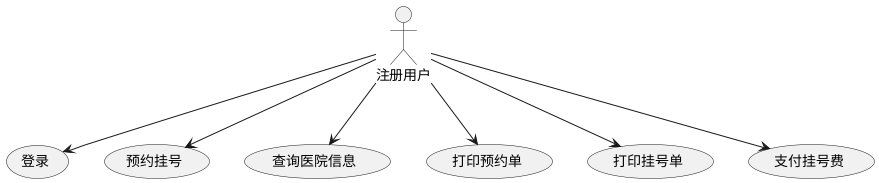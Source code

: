 @startuml
'https://plantuml.com/use-case-diagram
actor 注册用户 as user

usecase 登录 as login
usecase 预约挂号 as booking
usecase 查询医院信息 as getInfo
usecase 打印预约单 as printBooking
usecase 打印挂号单 as printPending
usecase 支付挂号费 as payPending

user --> login
user --> getInfo
user --> booking
user --> printBooking
user --> printPending
user --> payPending
@enduml